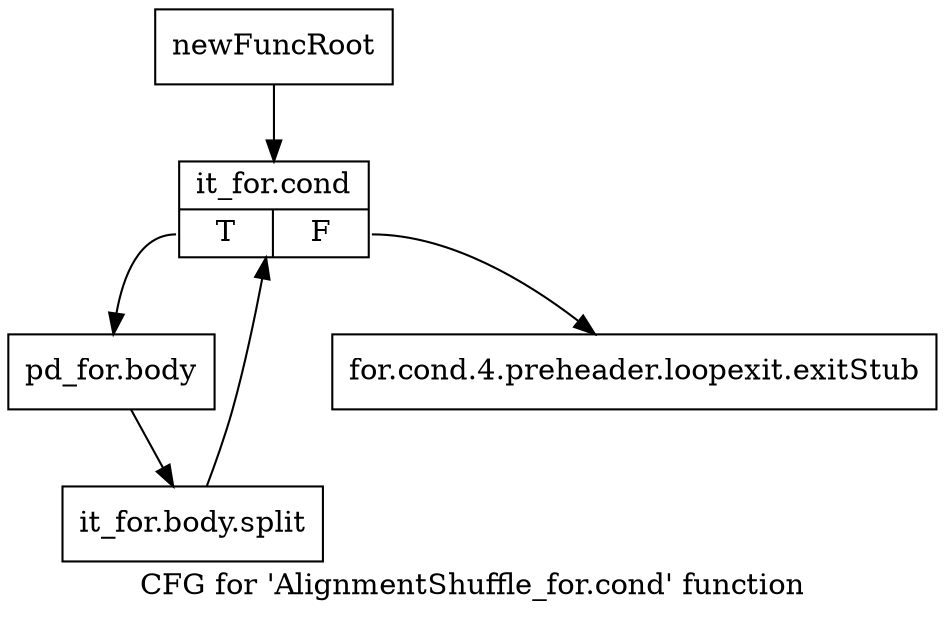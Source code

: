digraph "CFG for 'AlignmentShuffle_for.cond' function" {
	label="CFG for 'AlignmentShuffle_for.cond' function";

	Node0x34280c0 [shape=record,label="{newFuncRoot}"];
	Node0x34280c0 -> Node0x3428160;
	Node0x3428110 [shape=record,label="{for.cond.4.preheader.loopexit.exitStub}"];
	Node0x3428160 [shape=record,label="{it_for.cond|{<s0>T|<s1>F}}"];
	Node0x3428160:s0 -> Node0x34281b0;
	Node0x3428160:s1 -> Node0x3428110;
	Node0x34281b0 [shape=record,label="{pd_for.body}"];
	Node0x34281b0 -> Node0x38d2840;
	Node0x38d2840 [shape=record,label="{it_for.body.split}"];
	Node0x38d2840 -> Node0x3428160;
}
